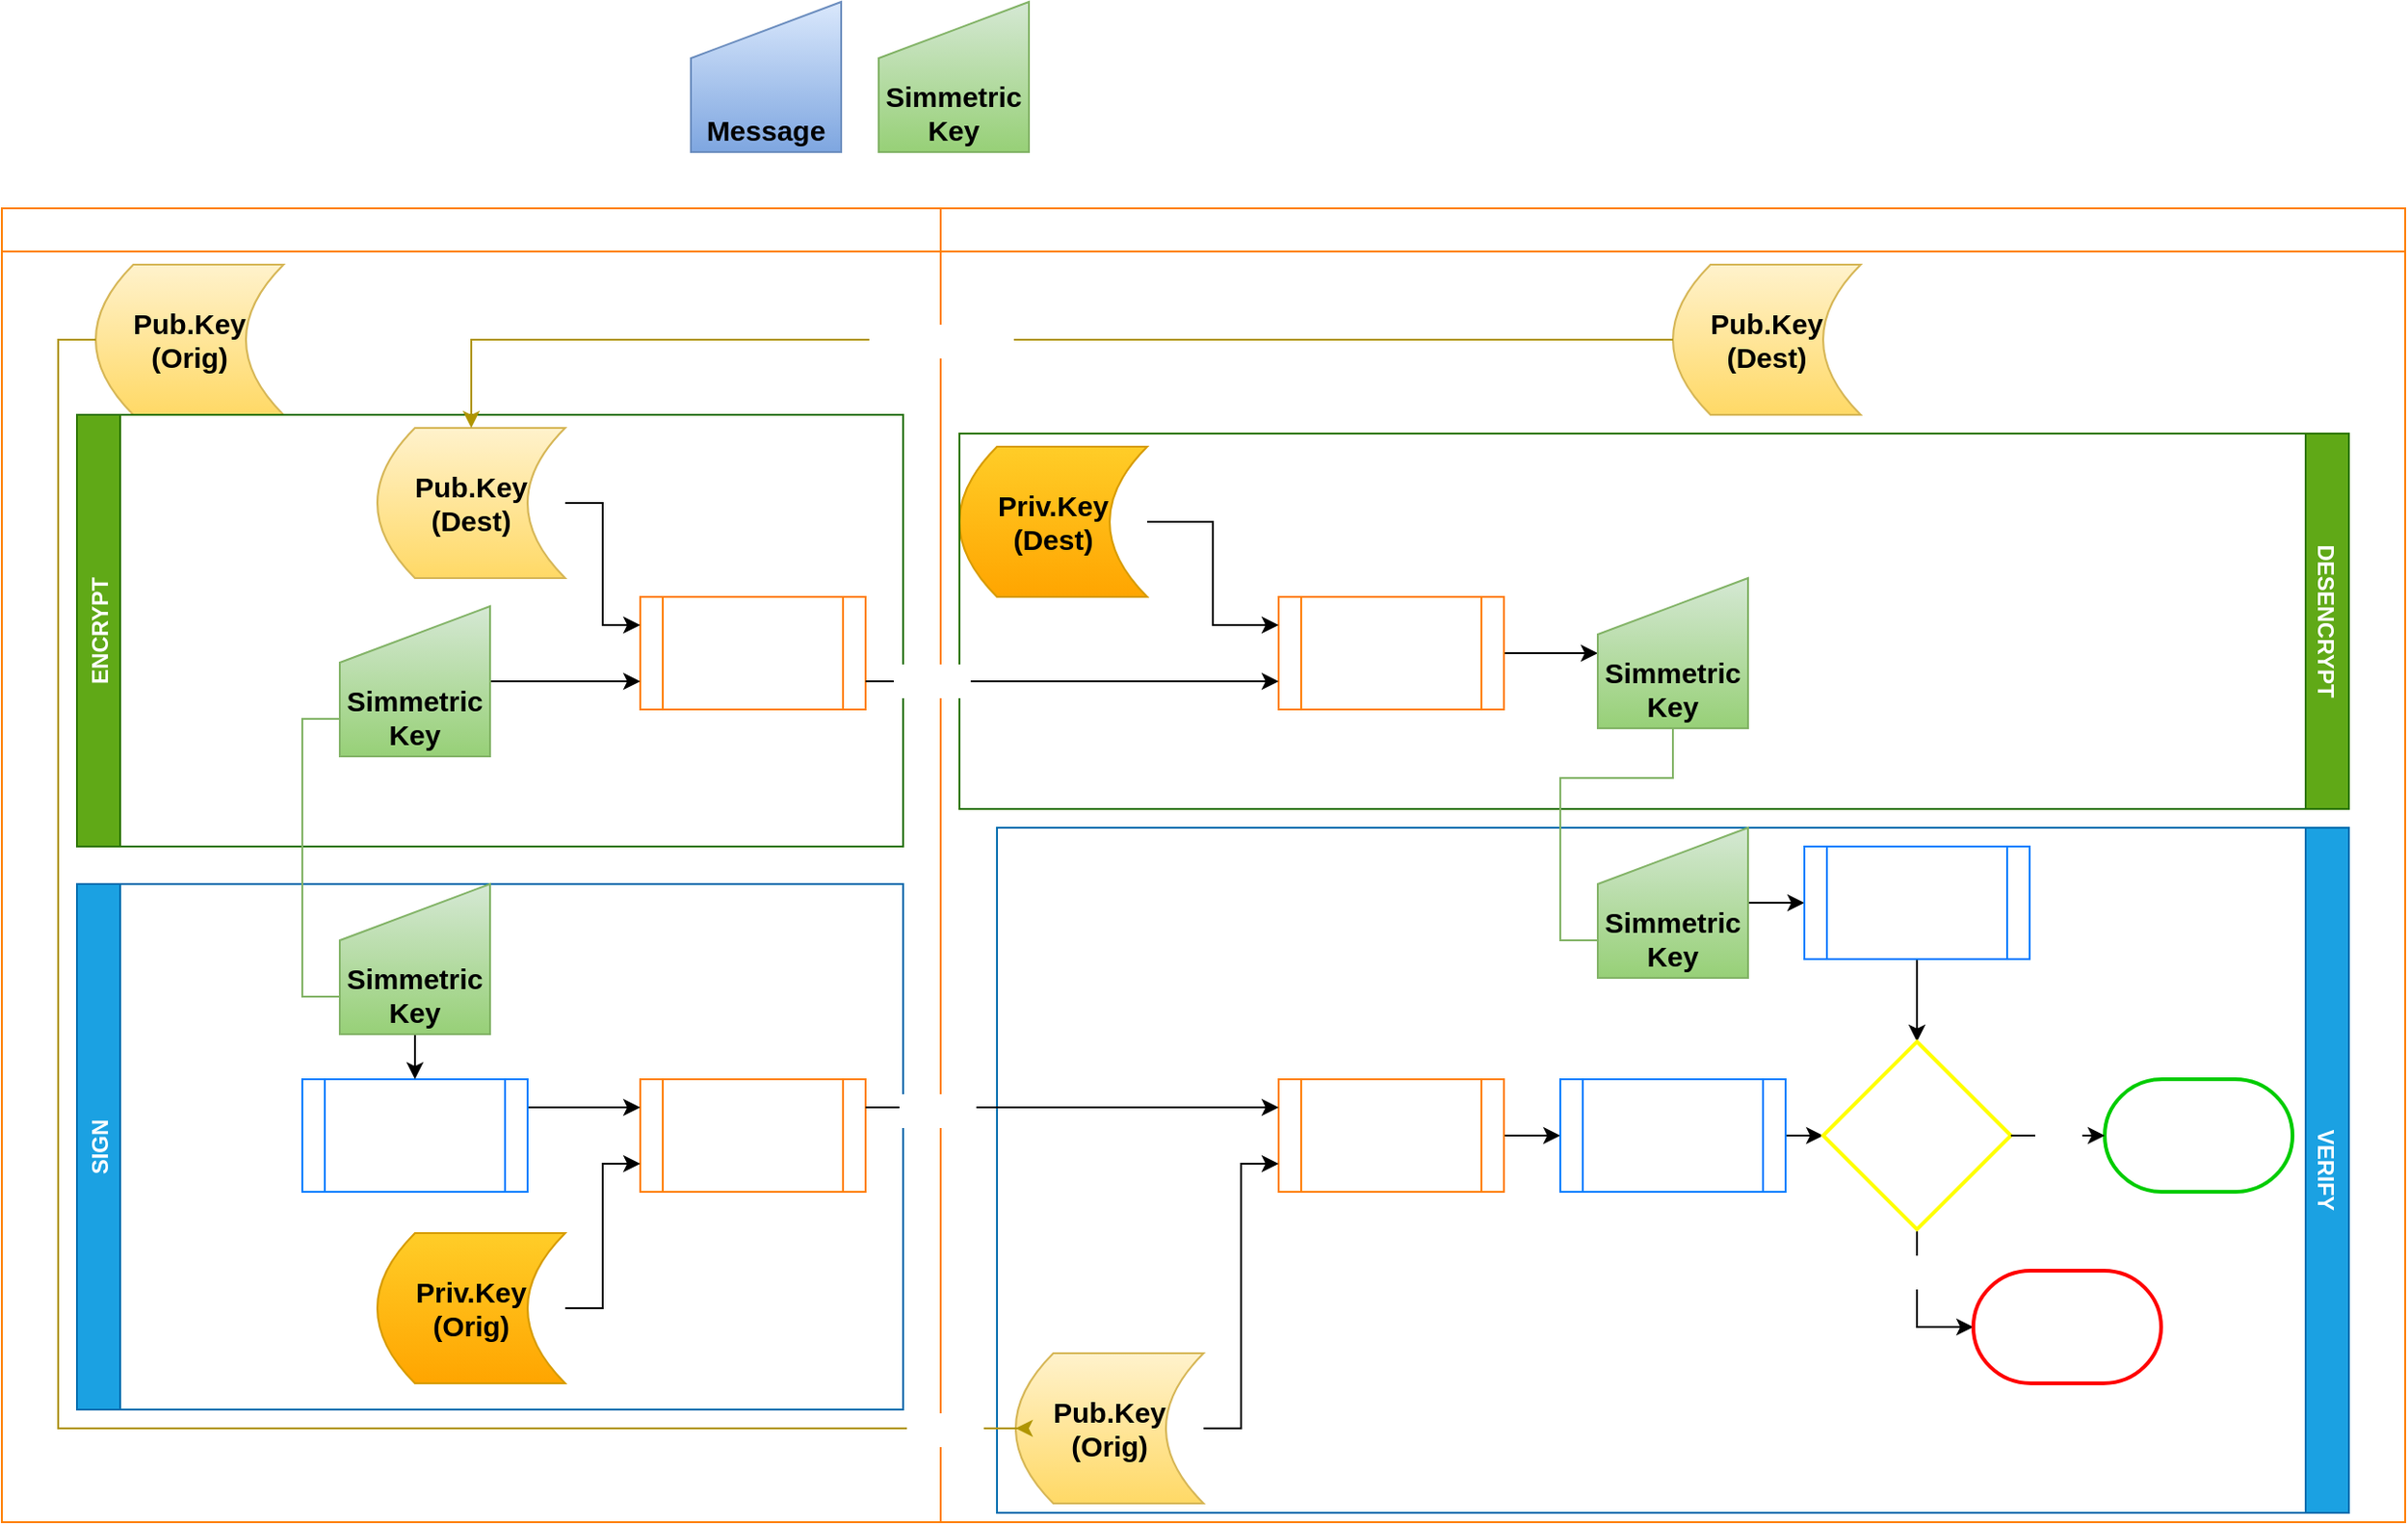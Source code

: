 <mxfile version="20.3.0" type="device"><diagram id="C5RBs43oDa-KdzZeNtuy" name="Page-1"><mxGraphModel dx="1422" dy="905" grid="1" gridSize="10" guides="1" tooltips="1" connect="1" arrows="1" fold="1" page="1" pageScale="1" pageWidth="827" pageHeight="1169" math="0" shadow="0"><root><mxCell id="WIyWlLk6GJQsqaUBKTNV-0"/><mxCell id="WIyWlLk6GJQsqaUBKTNV-1" parent="WIyWlLk6GJQsqaUBKTNV-0"/><mxCell id="iJfoDweAYphiMqYIh6b4-2" value="&lt;b style=&quot;font-size: 15px;&quot;&gt;Simmetric&lt;br&gt;Key&lt;/b&gt;" style="shape=manualInput;whiteSpace=wrap;html=1;verticalAlign=bottom;fillColor=#d5e8d4;strokeColor=#82b366;gradientColor=#97d077;fontColor=#000000;" parent="WIyWlLk6GJQsqaUBKTNV-1" vertex="1"><mxGeometry x="507" width="80" height="80" as="geometry"/></mxCell><mxCell id="iJfoDweAYphiMqYIh6b4-3" value="&lt;span style=&quot;font-size: 15px;&quot;&gt;&lt;b&gt;Message&lt;/b&gt;&lt;/span&gt;" style="shape=manualInput;whiteSpace=wrap;html=1;verticalAlign=bottom;fillColor=#dae8fc;strokeColor=#6c8ebf;gradientColor=#7ea6e0;fontColor=#000000;" parent="WIyWlLk6GJQsqaUBKTNV-1" vertex="1"><mxGeometry x="407" width="80" height="80" as="geometry"/></mxCell><mxCell id="iJfoDweAYphiMqYIh6b4-22" value="ORIGIN" style="swimlane;strokeColor=#FF8000;fontSize=15;fontColor=#FFFFFF;gradientColor=none;" parent="WIyWlLk6GJQsqaUBKTNV-1" vertex="1"><mxGeometry x="40" y="110" width="500" height="700" as="geometry"/></mxCell><mxCell id="iJfoDweAYphiMqYIh6b4-10" value="&lt;font color=&quot;#ffffff&quot;&gt;&lt;b&gt;RSA&lt;/b&gt;&lt;/font&gt;" style="shape=process;whiteSpace=wrap;html=1;backgroundOutline=1;fontSize=15;fontColor=#000000;strokeColor=#FF8000;" parent="iJfoDweAYphiMqYIh6b4-22" vertex="1"><mxGeometry x="340" y="207" width="120" height="60" as="geometry"/></mxCell><mxCell id="iJfoDweAYphiMqYIh6b4-11" value="&lt;font color=&quot;#ffffff&quot;&gt;&lt;b&gt;RSA&lt;/b&gt;&lt;/font&gt;" style="shape=process;whiteSpace=wrap;html=1;backgroundOutline=1;fontSize=15;fontColor=#000000;strokeColor=#FF8000;" parent="iJfoDweAYphiMqYIh6b4-22" vertex="1"><mxGeometry x="340" y="464" width="120" height="60" as="geometry"/></mxCell><mxCell id="iJfoDweAYphiMqYIh6b4-5" value="&lt;font color=&quot;#000000&quot;&gt;&lt;b&gt;Pub.Key&lt;br&gt;(Orig)&lt;br&gt;&lt;/b&gt;&lt;/font&gt;" style="shape=dataStorage;whiteSpace=wrap;html=1;fixedSize=1;fontSize=15;fillColor=#fff2cc;gradientColor=#ffd966;strokeColor=#d6b656;" parent="iJfoDweAYphiMqYIh6b4-22" vertex="1"><mxGeometry x="50" y="30" width="100" height="80" as="geometry"/></mxCell><mxCell id="iJfoDweAYphiMqYIh6b4-38" style="edgeStyle=orthogonalEdgeStyle;rounded=0;orthogonalLoop=1;jettySize=auto;html=1;exitX=1;exitY=0.5;exitDx=0;exitDy=0;entryX=0;entryY=0.75;entryDx=0;entryDy=0;fontSize=15;fontColor=#FFFFFF;" parent="iJfoDweAYphiMqYIh6b4-22" source="bo9K29bso2oS98YIYFlM-20" target="iJfoDweAYphiMqYIh6b4-10" edge="1"><mxGeometry relative="1" as="geometry"/></mxCell><mxCell id="iJfoDweAYphiMqYIh6b4-35" style="edgeStyle=orthogonalEdgeStyle;rounded=0;orthogonalLoop=1;jettySize=auto;html=1;exitX=1;exitY=0.25;exitDx=0;exitDy=0;entryX=0;entryY=0.25;entryDx=0;entryDy=0;fontSize=15;fontColor=#FFFFFF;" parent="iJfoDweAYphiMqYIh6b4-22" source="iJfoDweAYphiMqYIh6b4-8" target="iJfoDweAYphiMqYIh6b4-11" edge="1"><mxGeometry relative="1" as="geometry"/></mxCell><mxCell id="iJfoDweAYphiMqYIh6b4-8" value="&lt;font color=&quot;#ffffff&quot;&gt;&lt;b&gt;HASH&lt;/b&gt;&lt;/font&gt;" style="shape=process;whiteSpace=wrap;html=1;backgroundOutline=1;fontSize=15;fontColor=#000000;gradientColor=none;strokeColor=#007FFF;" parent="iJfoDweAYphiMqYIh6b4-22" vertex="1"><mxGeometry x="160" y="464" width="120" height="60" as="geometry"/></mxCell><mxCell id="iJfoDweAYphiMqYIh6b4-16" value="&lt;font color=&quot;#000000&quot;&gt;&lt;b&gt;Pub.Key&lt;br&gt;(Dest)&lt;br&gt;&lt;/b&gt;&lt;/font&gt;" style="shape=dataStorage;whiteSpace=wrap;html=1;fixedSize=1;fontSize=15;fillColor=#fff2cc;gradientColor=#ffd966;strokeColor=#d6b656;" parent="iJfoDweAYphiMqYIh6b4-22" vertex="1"><mxGeometry x="200" y="117" width="100" height="80" as="geometry"/></mxCell><mxCell id="iJfoDweAYphiMqYIh6b4-19" value="&lt;b style=&quot;color: rgb(0, 0, 0);&quot;&gt;Priv&lt;/b&gt;&lt;font color=&quot;#000000&quot;&gt;&lt;b&gt;.Key&lt;br&gt;(Orig)&lt;br&gt;&lt;/b&gt;&lt;/font&gt;" style="shape=dataStorage;whiteSpace=wrap;html=1;fixedSize=1;fontSize=15;fillColor=#ffcd28;gradientColor=#ffa500;strokeColor=#d79b00;" parent="iJfoDweAYphiMqYIh6b4-22" vertex="1"><mxGeometry x="200" y="546" width="100" height="80" as="geometry"/></mxCell><mxCell id="iJfoDweAYphiMqYIh6b4-9" style="edgeStyle=orthogonalEdgeStyle;rounded=0;orthogonalLoop=1;jettySize=auto;html=1;entryX=0.5;entryY=0;entryDx=0;entryDy=0;fontSize=15;fontColor=#FFFFFF;exitX=0.5;exitY=1;exitDx=0;exitDy=0;" parent="iJfoDweAYphiMqYIh6b4-22" source="iJfoDweAYphiMqYIh6b4-1" target="iJfoDweAYphiMqYIh6b4-8" edge="1"><mxGeometry relative="1" as="geometry"/></mxCell><mxCell id="iJfoDweAYphiMqYIh6b4-18" style="edgeStyle=orthogonalEdgeStyle;rounded=0;orthogonalLoop=1;jettySize=auto;html=1;entryX=0;entryY=0.25;entryDx=0;entryDy=0;fontSize=15;fontColor=#FFFFFF;" parent="iJfoDweAYphiMqYIh6b4-22" source="iJfoDweAYphiMqYIh6b4-16" target="iJfoDweAYphiMqYIh6b4-10" edge="1"><mxGeometry relative="1" as="geometry"/></mxCell><mxCell id="iJfoDweAYphiMqYIh6b4-21" style="edgeStyle=orthogonalEdgeStyle;rounded=0;orthogonalLoop=1;jettySize=auto;html=1;entryX=0;entryY=0.75;entryDx=0;entryDy=0;fontSize=15;fontColor=#FFFFFF;" parent="iJfoDweAYphiMqYIh6b4-22" source="iJfoDweAYphiMqYIh6b4-19" target="iJfoDweAYphiMqYIh6b4-11" edge="1"><mxGeometry relative="1" as="geometry"/></mxCell><mxCell id="bo9K29bso2oS98YIYFlM-0" value="SIGN" style="swimlane;horizontal=0;fillColor=#1ba1e2;fontColor=#ffffff;strokeColor=#006EAF;" vertex="1" parent="iJfoDweAYphiMqYIh6b4-22"><mxGeometry x="40" y="360" width="440" height="280" as="geometry"><mxRectangle x="40" y="350" width="40" height="150" as="alternateBounds"/></mxGeometry></mxCell><mxCell id="iJfoDweAYphiMqYIh6b4-1" value="&lt;b style=&quot;font-size: 15px;&quot;&gt;Simmetric&lt;br&gt;Key&lt;/b&gt;" style="shape=manualInput;whiteSpace=wrap;html=1;verticalAlign=bottom;fillColor=#d5e8d4;strokeColor=#82b366;gradientColor=#97d077;fontColor=#000000;" parent="bo9K29bso2oS98YIYFlM-0" vertex="1"><mxGeometry x="140" width="80" height="80" as="geometry"/></mxCell><mxCell id="bo9K29bso2oS98YIYFlM-17" value="ENCRYPT" style="swimlane;horizontal=0;fillColor=#60a917;fontColor=#ffffff;strokeColor=#2D7600;" vertex="1" parent="iJfoDweAYphiMqYIh6b4-22"><mxGeometry x="40" y="110" width="440" height="230" as="geometry"><mxRectangle x="40" y="350" width="40" height="150" as="alternateBounds"/></mxGeometry></mxCell><mxCell id="bo9K29bso2oS98YIYFlM-20" value="&lt;b style=&quot;font-size: 15px;&quot;&gt;Simmetric&lt;br&gt;Key&lt;/b&gt;" style="shape=manualInput;whiteSpace=wrap;html=1;verticalAlign=bottom;fillColor=#d5e8d4;strokeColor=#82b366;gradientColor=#97d077;fontColor=#000000;" vertex="1" parent="bo9K29bso2oS98YIYFlM-17"><mxGeometry x="140" y="102" width="80" height="80" as="geometry"/></mxCell><mxCell id="bo9K29bso2oS98YIYFlM-21" style="edgeStyle=orthogonalEdgeStyle;rounded=0;orthogonalLoop=1;jettySize=auto;html=1;endArrow=none;endFill=0;entryX=0;entryY=0.75;entryDx=0;entryDy=0;exitX=0;exitY=0.75;exitDx=0;exitDy=0;fillColor=#d5e8d4;gradientColor=#97d077;strokeColor=#82b366;" edge="1" parent="iJfoDweAYphiMqYIh6b4-22" source="bo9K29bso2oS98YIYFlM-20" target="iJfoDweAYphiMqYIh6b4-1"><mxGeometry relative="1" as="geometry"><mxPoint x="180" y="310" as="sourcePoint"/></mxGeometry></mxCell><mxCell id="iJfoDweAYphiMqYIh6b4-23" value="Vertical Container" style="swimlane;strokeColor=#FF8000;fontSize=15;fontColor=#FFFFFF;gradientColor=none;" parent="WIyWlLk6GJQsqaUBKTNV-1" vertex="1"><mxGeometry x="540" y="110" width="780" height="700" as="geometry"><mxRectangle x="540" y="110" width="170" height="30" as="alternateBounds"/></mxGeometry></mxCell><mxCell id="iJfoDweAYphiMqYIh6b4-46" style="edgeStyle=orthogonalEdgeStyle;rounded=0;orthogonalLoop=1;jettySize=auto;html=1;fontSize=15;fontColor=#FFFFFF;" parent="iJfoDweAYphiMqYIh6b4-23" source="iJfoDweAYphiMqYIh6b4-13" target="iJfoDweAYphiMqYIh6b4-45" edge="1"><mxGeometry relative="1" as="geometry"/></mxCell><mxCell id="iJfoDweAYphiMqYIh6b4-13" value="&lt;font color=&quot;#ffffff&quot;&gt;&lt;b&gt;RSA&lt;/b&gt;&lt;/font&gt;" style="shape=process;whiteSpace=wrap;html=1;backgroundOutline=1;fontSize=15;fontColor=#000000;strokeColor=#FF8000;" parent="iJfoDweAYphiMqYIh6b4-23" vertex="1"><mxGeometry x="180" y="207" width="120" height="60" as="geometry"/></mxCell><mxCell id="iJfoDweAYphiMqYIh6b4-51" style="edgeStyle=orthogonalEdgeStyle;rounded=0;orthogonalLoop=1;jettySize=auto;html=1;entryX=0;entryY=0.5;entryDx=0;entryDy=0;fontSize=15;fontColor=#FFFFFF;" parent="iJfoDweAYphiMqYIh6b4-23" source="iJfoDweAYphiMqYIh6b4-12" target="iJfoDweAYphiMqYIh6b4-49" edge="1"><mxGeometry relative="1" as="geometry"/></mxCell><mxCell id="iJfoDweAYphiMqYIh6b4-12" value="&lt;font color=&quot;#ffffff&quot;&gt;&lt;b&gt;RSA&lt;/b&gt;&lt;/font&gt;" style="shape=process;whiteSpace=wrap;html=1;backgroundOutline=1;fontSize=15;fontColor=#000000;strokeColor=#FF8000;" parent="iJfoDweAYphiMqYIh6b4-23" vertex="1"><mxGeometry x="180" y="464" width="120" height="60" as="geometry"/></mxCell><mxCell id="iJfoDweAYphiMqYIh6b4-4" value="&lt;font color=&quot;#000000&quot;&gt;&lt;b&gt;Pub.Key&lt;br&gt;(Dest)&lt;br&gt;&lt;/b&gt;&lt;/font&gt;" style="shape=dataStorage;whiteSpace=wrap;html=1;fixedSize=1;fontSize=15;fillColor=#fff2cc;gradientColor=#ffd966;strokeColor=#d6b656;" parent="iJfoDweAYphiMqYIh6b4-23" vertex="1"><mxGeometry x="390" y="30" width="100" height="80" as="geometry"/></mxCell><mxCell id="iJfoDweAYphiMqYIh6b4-34" style="edgeStyle=orthogonalEdgeStyle;rounded=0;orthogonalLoop=1;jettySize=auto;html=1;entryX=0;entryY=0.25;entryDx=0;entryDy=0;fontSize=15;fontColor=#FFFFFF;" parent="iJfoDweAYphiMqYIh6b4-23" source="iJfoDweAYphiMqYIh6b4-28" target="iJfoDweAYphiMqYIh6b4-13" edge="1"><mxGeometry relative="1" as="geometry"/></mxCell><mxCell id="iJfoDweAYphiMqYIh6b4-28" value="&lt;font color=&quot;#000000&quot;&gt;&lt;b&gt;Priv.Key&lt;br&gt;(Dest)&lt;br&gt;&lt;/b&gt;&lt;/font&gt;" style="shape=dataStorage;whiteSpace=wrap;html=1;fixedSize=1;fontSize=15;fillColor=#ffcd28;gradientColor=#ffa500;strokeColor=#d79b00;" parent="iJfoDweAYphiMqYIh6b4-23" vertex="1"><mxGeometry x="10" y="127" width="100" height="80" as="geometry"/></mxCell><mxCell id="iJfoDweAYphiMqYIh6b4-44" style="edgeStyle=orthogonalEdgeStyle;rounded=0;orthogonalLoop=1;jettySize=auto;html=1;entryX=0;entryY=0.75;entryDx=0;entryDy=0;fontSize=15;fontColor=#FFFFFF;" parent="iJfoDweAYphiMqYIh6b4-23" source="iJfoDweAYphiMqYIh6b4-42" target="iJfoDweAYphiMqYIh6b4-12" edge="1"><mxGeometry relative="1" as="geometry"/></mxCell><mxCell id="iJfoDweAYphiMqYIh6b4-42" value="&lt;font color=&quot;#000000&quot;&gt;&lt;b&gt;Pub.Key&lt;br&gt;(Orig)&lt;br&gt;&lt;/b&gt;&lt;/font&gt;" style="shape=dataStorage;whiteSpace=wrap;html=1;fixedSize=1;fontSize=15;fillColor=#fff2cc;gradientColor=#ffd966;strokeColor=#d6b656;" parent="iJfoDweAYphiMqYIh6b4-23" vertex="1"><mxGeometry x="40" y="610" width="100" height="80" as="geometry"/></mxCell><mxCell id="iJfoDweAYphiMqYIh6b4-48" style="edgeStyle=orthogonalEdgeStyle;rounded=0;orthogonalLoop=1;jettySize=auto;html=1;entryX=0;entryY=0.5;entryDx=0;entryDy=0;fontSize=15;fontColor=#FFFFFF;exitX=1;exitY=0.5;exitDx=0;exitDy=0;" parent="iJfoDweAYphiMqYIh6b4-23" source="bo9K29bso2oS98YIYFlM-22" target="iJfoDweAYphiMqYIh6b4-47" edge="1"><mxGeometry relative="1" as="geometry"/></mxCell><mxCell id="iJfoDweAYphiMqYIh6b4-54" style="edgeStyle=orthogonalEdgeStyle;rounded=0;orthogonalLoop=1;jettySize=auto;html=1;fontSize=15;fontColor=#FFFFFF;" parent="iJfoDweAYphiMqYIh6b4-23" source="iJfoDweAYphiMqYIh6b4-47" target="iJfoDweAYphiMqYIh6b4-52" edge="1"><mxGeometry relative="1" as="geometry"/></mxCell><mxCell id="iJfoDweAYphiMqYIh6b4-47" value="&lt;font color=&quot;#ffffff&quot;&gt;&lt;b&gt;HASH&lt;/b&gt;&lt;/font&gt;" style="shape=process;whiteSpace=wrap;html=1;backgroundOutline=1;fontSize=15;fontColor=#000000;gradientColor=none;strokeColor=#007FFF;" parent="iJfoDweAYphiMqYIh6b4-23" vertex="1"><mxGeometry x="460" y="340" width="120" height="60" as="geometry"/></mxCell><mxCell id="iJfoDweAYphiMqYIh6b4-55" style="edgeStyle=orthogonalEdgeStyle;rounded=0;orthogonalLoop=1;jettySize=auto;html=1;fontSize=15;fontColor=#FFFFFF;" parent="iJfoDweAYphiMqYIh6b4-23" source="iJfoDweAYphiMqYIh6b4-49" target="iJfoDweAYphiMqYIh6b4-52" edge="1"><mxGeometry relative="1" as="geometry"/></mxCell><mxCell id="iJfoDweAYphiMqYIh6b4-49" value="&lt;font color=&quot;#ffffff&quot;&gt;&lt;b&gt;HASH&lt;/b&gt;&lt;/font&gt;" style="shape=process;whiteSpace=wrap;html=1;backgroundOutline=1;fontSize=15;fontColor=#000000;gradientColor=none;strokeColor=#007FFF;" parent="iJfoDweAYphiMqYIh6b4-23" vertex="1"><mxGeometry x="330" y="464" width="120" height="60" as="geometry"/></mxCell><mxCell id="iJfoDweAYphiMqYIh6b4-61" value="No" style="edgeStyle=orthogonalEdgeStyle;rounded=0;orthogonalLoop=1;jettySize=auto;html=1;entryX=0;entryY=0.5;entryDx=0;entryDy=0;entryPerimeter=0;fontSize=15;fontColor=#FFFFFF;" parent="iJfoDweAYphiMqYIh6b4-23" source="iJfoDweAYphiMqYIh6b4-52" target="iJfoDweAYphiMqYIh6b4-60" edge="1"><mxGeometry x="-0.463" relative="1" as="geometry"><mxPoint as="offset"/></mxGeometry></mxCell><mxCell id="iJfoDweAYphiMqYIh6b4-52" value="&lt;b&gt;HASH&lt;/b&gt; are equal?" style="strokeWidth=2;html=1;shape=mxgraph.flowchart.decision;whiteSpace=wrap;strokeColor=#FFFF00;fontSize=15;fontColor=#FFFFFF;gradientColor=none;" parent="iJfoDweAYphiMqYIh6b4-23" vertex="1"><mxGeometry x="470" y="444" width="100" height="100" as="geometry"/></mxCell><mxCell id="iJfoDweAYphiMqYIh6b4-57" value="OK" style="strokeWidth=2;html=1;shape=mxgraph.flowchart.terminator;whiteSpace=wrap;strokeColor=#00CC00;fontSize=15;fontColor=#FFFFFF;gradientColor=none;" parent="iJfoDweAYphiMqYIh6b4-23" vertex="1"><mxGeometry x="620" y="464" width="100" height="60" as="geometry"/></mxCell><mxCell id="iJfoDweAYphiMqYIh6b4-58" value="Yes" style="edgeStyle=orthogonalEdgeStyle;rounded=0;orthogonalLoop=1;jettySize=auto;html=1;entryX=0;entryY=0.5;entryDx=0;entryDy=0;entryPerimeter=0;fontSize=15;fontColor=#FFFFFF;" parent="iJfoDweAYphiMqYIh6b4-23" source="iJfoDweAYphiMqYIh6b4-52" target="iJfoDweAYphiMqYIh6b4-57" edge="1"><mxGeometry relative="1" as="geometry"/></mxCell><mxCell id="iJfoDweAYphiMqYIh6b4-60" value="Error happened" style="strokeWidth=2;html=1;shape=mxgraph.flowchart.terminator;whiteSpace=wrap;strokeColor=#FF0000;fontSize=15;fontColor=#FFFFFF;gradientColor=none;" parent="iJfoDweAYphiMqYIh6b4-23" vertex="1"><mxGeometry x="550" y="566" width="100" height="60" as="geometry"/></mxCell><mxCell id="bo9K29bso2oS98YIYFlM-15" value="VERIFY" style="swimlane;horizontal=0;fillColor=#1ba1e2;fontColor=#ffffff;strokeColor=#006EAF;rotation=-180;" vertex="1" parent="iJfoDweAYphiMqYIh6b4-23"><mxGeometry x="30" y="330" width="720" height="365" as="geometry"><mxRectangle x="40" y="350" width="40" height="150" as="alternateBounds"/></mxGeometry></mxCell><mxCell id="bo9K29bso2oS98YIYFlM-22" value="&lt;b style=&quot;font-size: 15px;&quot;&gt;Simmetric&lt;br&gt;Key&lt;/b&gt;" style="shape=manualInput;whiteSpace=wrap;html=1;verticalAlign=bottom;fillColor=#d5e8d4;strokeColor=#82b366;gradientColor=#97d077;fontColor=#000000;" vertex="1" parent="bo9K29bso2oS98YIYFlM-15"><mxGeometry x="320" width="80" height="80" as="geometry"/></mxCell><mxCell id="bo9K29bso2oS98YIYFlM-19" value="DESENCRYPT" style="swimlane;horizontal=0;fillColor=#60a917;fontColor=#ffffff;strokeColor=#2D7600;rotation=-180;" vertex="1" parent="iJfoDweAYphiMqYIh6b4-23"><mxGeometry x="10" y="120" width="740" height="200" as="geometry"><mxRectangle x="40" y="350" width="40" height="150" as="alternateBounds"/></mxGeometry></mxCell><mxCell id="iJfoDweAYphiMqYIh6b4-45" value="&lt;b style=&quot;font-size: 15px;&quot;&gt;Simmetric&lt;br&gt;Key&lt;/b&gt;" style="shape=manualInput;whiteSpace=wrap;html=1;verticalAlign=bottom;fillColor=#d5e8d4;strokeColor=#82b366;gradientColor=#97d077;fontColor=#000000;" parent="bo9K29bso2oS98YIYFlM-19" vertex="1"><mxGeometry x="340" y="77" width="80" height="80" as="geometry"/></mxCell><mxCell id="bo9K29bso2oS98YIYFlM-23" style="edgeStyle=orthogonalEdgeStyle;rounded=0;orthogonalLoop=1;jettySize=auto;html=1;entryX=0;entryY=0.75;entryDx=0;entryDy=0;endArrow=none;endFill=0;fillColor=#d5e8d4;strokeColor=#82b366;gradientColor=#97d077;" edge="1" parent="iJfoDweAYphiMqYIh6b4-23" source="iJfoDweAYphiMqYIh6b4-45" target="bo9K29bso2oS98YIYFlM-22"><mxGeometry relative="1" as="geometry"/></mxCell><mxCell id="iJfoDweAYphiMqYIh6b4-26" style="edgeStyle=orthogonalEdgeStyle;rounded=0;orthogonalLoop=1;jettySize=auto;html=1;fontSize=15;fontColor=#FFFFFF;fillColor=#e3c800;strokeColor=#B09500;" parent="WIyWlLk6GJQsqaUBKTNV-1" source="iJfoDweAYphiMqYIh6b4-4" target="iJfoDweAYphiMqYIh6b4-16" edge="1"><mxGeometry relative="1" as="geometry"/></mxCell><mxCell id="iJfoDweAYphiMqYIh6b4-27" value="RECEIVED" style="edgeLabel;html=1;align=center;verticalAlign=middle;resizable=0;points=[];fontSize=15;fontColor=#FFFFFF;" parent="iJfoDweAYphiMqYIh6b4-26" vertex="1" connectable="0"><mxGeometry x="0.025" y="2" relative="1" as="geometry"><mxPoint x="-38" y="-2" as="offset"/></mxGeometry></mxCell><mxCell id="iJfoDweAYphiMqYIh6b4-30" style="edgeStyle=orthogonalEdgeStyle;rounded=0;orthogonalLoop=1;jettySize=auto;html=1;exitX=1;exitY=0.25;exitDx=0;exitDy=0;entryX=0;entryY=0.25;entryDx=0;entryDy=0;fontSize=15;fontColor=#FFFFFF;" parent="WIyWlLk6GJQsqaUBKTNV-1" source="iJfoDweAYphiMqYIh6b4-11" target="iJfoDweAYphiMqYIh6b4-12" edge="1"><mxGeometry relative="1" as="geometry"/></mxCell><mxCell id="iJfoDweAYphiMqYIh6b4-31" value="SEND" style="edgeLabel;html=1;align=center;verticalAlign=middle;resizable=0;points=[];fontSize=15;fontColor=#FFFFFF;" parent="iJfoDweAYphiMqYIh6b4-30" vertex="1" connectable="0"><mxGeometry x="-0.659" y="-1" relative="1" as="geometry"><mxPoint as="offset"/></mxGeometry></mxCell><mxCell id="iJfoDweAYphiMqYIh6b4-32" style="edgeStyle=orthogonalEdgeStyle;rounded=0;orthogonalLoop=1;jettySize=auto;html=1;exitX=1;exitY=0.75;exitDx=0;exitDy=0;entryX=0;entryY=0.75;entryDx=0;entryDy=0;fontSize=15;fontColor=#FFFFFF;" parent="WIyWlLk6GJQsqaUBKTNV-1" source="iJfoDweAYphiMqYIh6b4-10" target="iJfoDweAYphiMqYIh6b4-13" edge="1"><mxGeometry relative="1" as="geometry"/></mxCell><mxCell id="iJfoDweAYphiMqYIh6b4-33" value="SEND" style="edgeLabel;html=1;align=center;verticalAlign=middle;resizable=0;points=[];fontSize=15;fontColor=#FFFFFF;" parent="iJfoDweAYphiMqYIh6b4-32" vertex="1" connectable="0"><mxGeometry x="-0.682" y="1" relative="1" as="geometry"><mxPoint as="offset"/></mxGeometry></mxCell><mxCell id="iJfoDweAYphiMqYIh6b4-41" style="edgeStyle=orthogonalEdgeStyle;rounded=0;orthogonalLoop=1;jettySize=auto;html=1;entryX=0;entryY=0.5;entryDx=0;entryDy=0;fontSize=15;fontColor=#FFFFFF;fillColor=#e3c800;strokeColor=#B09500;" parent="WIyWlLk6GJQsqaUBKTNV-1" source="iJfoDweAYphiMqYIh6b4-5" target="iJfoDweAYphiMqYIh6b4-42" edge="1"><mxGeometry relative="1" as="geometry"><Array as="points"><mxPoint x="70" y="180"/><mxPoint x="70" y="760"/><mxPoint x="581" y="760"/></Array></mxGeometry></mxCell><mxCell id="iJfoDweAYphiMqYIh6b4-43" value="SEND" style="edgeLabel;html=1;align=center;verticalAlign=middle;resizable=0;points=[];fontSize=15;fontColor=#FFFFFF;" parent="iJfoDweAYphiMqYIh6b4-41" vertex="1" connectable="0"><mxGeometry x="0.918" y="-1" relative="1" as="geometry"><mxPoint x="5" y="-1" as="offset"/></mxGeometry></mxCell></root></mxGraphModel></diagram></mxfile>